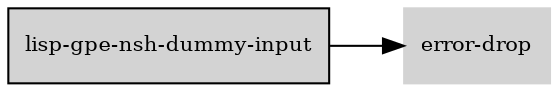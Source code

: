 digraph "lisp_gpe_nsh_dummy_input_subgraph" {
  rankdir=LR;
  node [shape=box, style=filled, fontsize=10, color=lightgray, fontcolor=black, fillcolor=lightgray];
  "lisp-gpe-nsh-dummy-input" [color=black, fontcolor=black, fillcolor=lightgray];
  edge [fontsize=8];
  "lisp-gpe-nsh-dummy-input" -> "error-drop";
}
